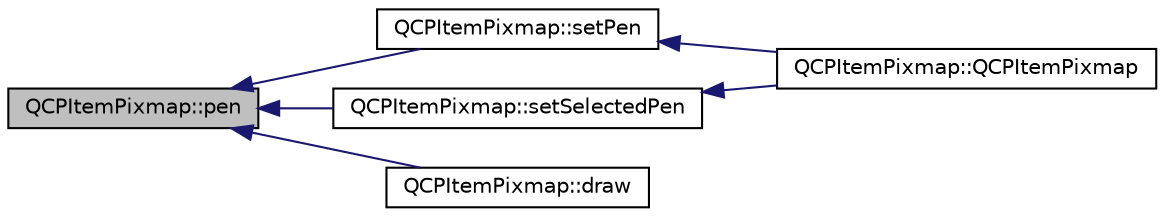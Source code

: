 digraph "QCPItemPixmap::pen"
{
  edge [fontname="Helvetica",fontsize="10",labelfontname="Helvetica",labelfontsize="10"];
  node [fontname="Helvetica",fontsize="10",shape=record];
  rankdir="LR";
  Node59 [label="QCPItemPixmap::pen",height=0.2,width=0.4,color="black", fillcolor="grey75", style="filled", fontcolor="black"];
  Node59 -> Node60 [dir="back",color="midnightblue",fontsize="10",style="solid",fontname="Helvetica"];
  Node60 [label="QCPItemPixmap::setPen",height=0.2,width=0.4,color="black", fillcolor="white", style="filled",URL="$class_q_c_p_item_pixmap.html#acdade1305edb4b5cae14f97fd132065f"];
  Node60 -> Node61 [dir="back",color="midnightblue",fontsize="10",style="solid",fontname="Helvetica"];
  Node61 [label="QCPItemPixmap::QCPItemPixmap",height=0.2,width=0.4,color="black", fillcolor="white", style="filled",URL="$class_q_c_p_item_pixmap.html#aa6de42a37261b21a5480e7da122345c3"];
  Node59 -> Node62 [dir="back",color="midnightblue",fontsize="10",style="solid",fontname="Helvetica"];
  Node62 [label="QCPItemPixmap::setSelectedPen",height=0.2,width=0.4,color="black", fillcolor="white", style="filled",URL="$class_q_c_p_item_pixmap.html#afc5e479e88e53740176ce77cb70dd67a"];
  Node62 -> Node61 [dir="back",color="midnightblue",fontsize="10",style="solid",fontname="Helvetica"];
  Node59 -> Node63 [dir="back",color="midnightblue",fontsize="10",style="solid",fontname="Helvetica"];
  Node63 [label="QCPItemPixmap::draw",height=0.2,width=0.4,color="black", fillcolor="white", style="filled",URL="$class_q_c_p_item_pixmap.html#a879e8076c2db01a38b34cfa73ec95d2f"];
}
